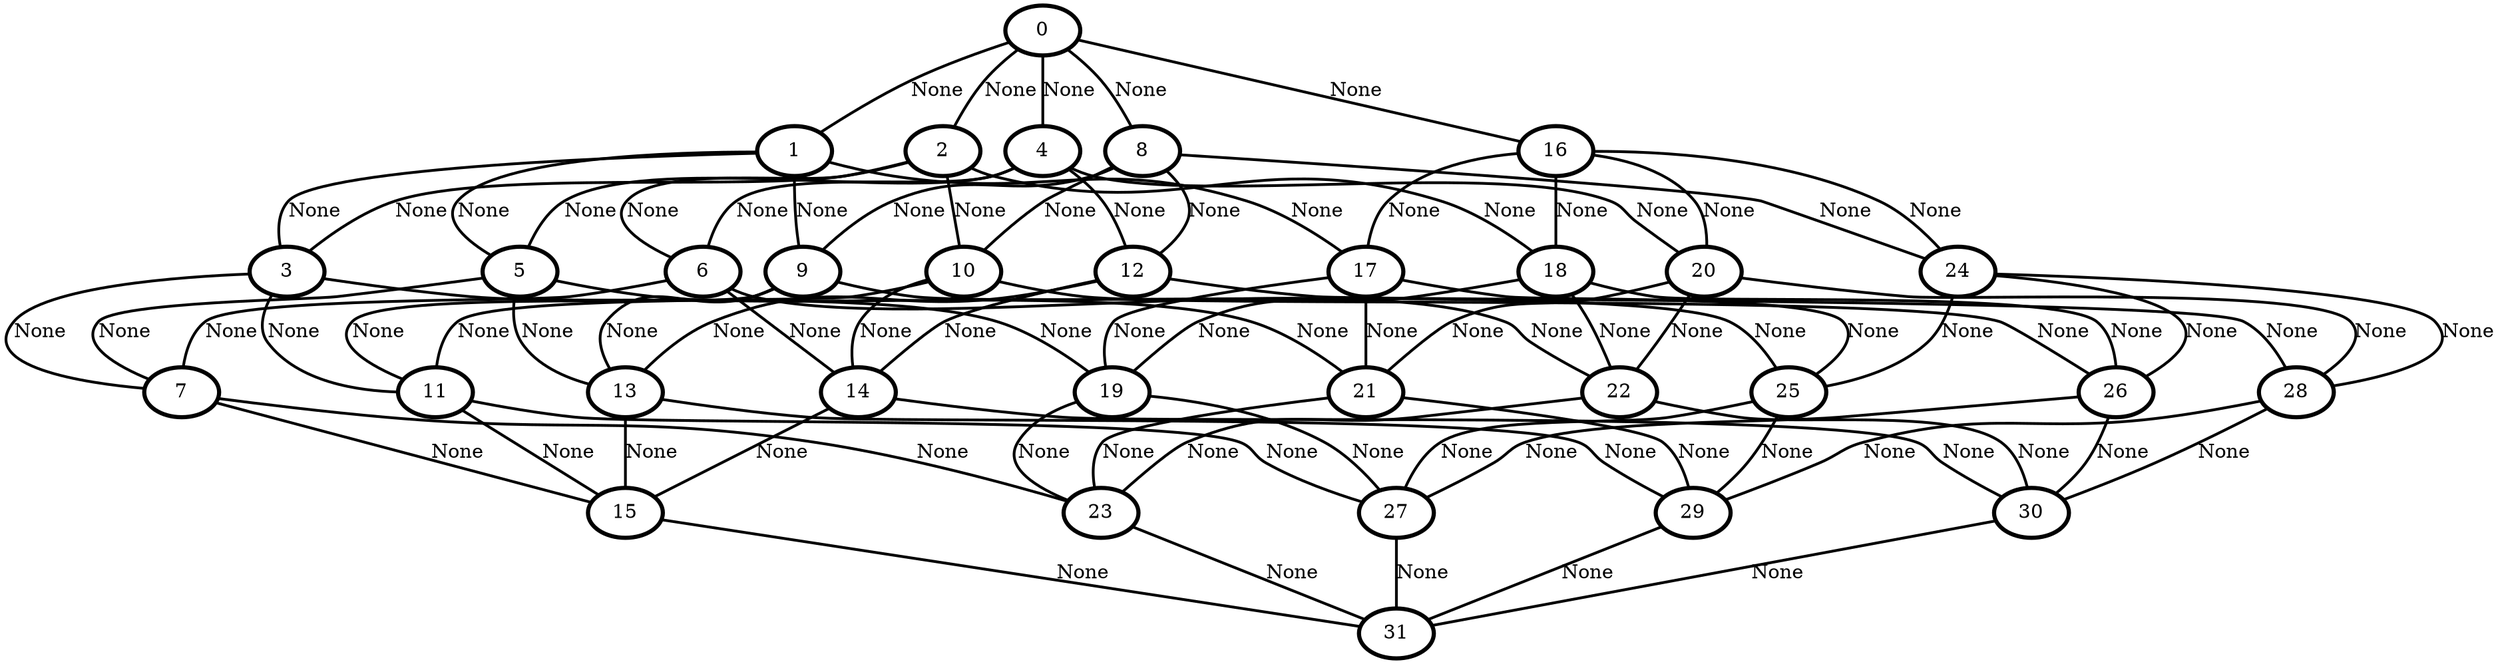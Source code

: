 graph G {
    0 [penwidth=3,label="0"]
    1 [penwidth=3,label="1"]
    2 [penwidth=3,label="2"]
    3 [penwidth=3,label="3"]
    4 [penwidth=3,label="4"]
    5 [penwidth=3,label="5"]
    6 [penwidth=3,label="6"]
    7 [penwidth=3,label="7"]
    8 [penwidth=3,label="8"]
    9 [penwidth=3,label="9"]
    10 [penwidth=3,label="10"]
    11 [penwidth=3,label="11"]
    12 [penwidth=3,label="12"]
    13 [penwidth=3,label="13"]
    14 [penwidth=3,label="14"]
    15 [penwidth=3,label="15"]
    16 [penwidth=3,label="16"]
    17 [penwidth=3,label="17"]
    18 [penwidth=3,label="18"]
    19 [penwidth=3,label="19"]
    20 [penwidth=3,label="20"]
    21 [penwidth=3,label="21"]
    22 [penwidth=3,label="22"]
    23 [penwidth=3,label="23"]
    24 [penwidth=3,label="24"]
    25 [penwidth=3,label="25"]
    26 [penwidth=3,label="26"]
    27 [penwidth=3,label="27"]
    28 [penwidth=3,label="28"]
    29 [penwidth=3,label="29"]
    30 [penwidth=3,label="30"]
    31 [penwidth=3,label="31"]

    0--1 [penwidth=2,label="None"]
    2--3 [penwidth=2,label="None"]
    4--5 [penwidth=2,label="None"]
    6--7 [penwidth=2,label="None"]
    8--9 [penwidth=2,label="None"]
    10--11 [penwidth=2,label="None"]
    12--13 [penwidth=2,label="None"]
    14--15 [penwidth=2,label="None"]
    16--17 [penwidth=2,label="None"]
    18--19 [penwidth=2,label="None"]
    20--21 [penwidth=2,label="None"]
    22--23 [penwidth=2,label="None"]
    24--25 [penwidth=2,label="None"]
    26--27 [penwidth=2,label="None"]
    28--29 [penwidth=2,label="None"]
    30--31 [penwidth=2,label="None"]
    0--2 [penwidth=2,label="None"]
    1--3 [penwidth=2,label="None"]
    4--6 [penwidth=2,label="None"]
    5--7 [penwidth=2,label="None"]
    8--10 [penwidth=2,label="None"]
    9--11 [penwidth=2,label="None"]
    12--14 [penwidth=2,label="None"]
    13--15 [penwidth=2,label="None"]
    16--18 [penwidth=2,label="None"]
    17--19 [penwidth=2,label="None"]
    20--22 [penwidth=2,label="None"]
    21--23 [penwidth=2,label="None"]
    24--26 [penwidth=2,label="None"]
    25--27 [penwidth=2,label="None"]
    28--30 [penwidth=2,label="None"]
    29--31 [penwidth=2,label="None"]
    0--4 [penwidth=2,label="None"]
    1--5 [penwidth=2,label="None"]
    2--6 [penwidth=2,label="None"]
    3--7 [penwidth=2,label="None"]
    8--12 [penwidth=2,label="None"]
    9--13 [penwidth=2,label="None"]
    10--14 [penwidth=2,label="None"]
    11--15 [penwidth=2,label="None"]
    16--20 [penwidth=2,label="None"]
    17--21 [penwidth=2,label="None"]
    18--22 [penwidth=2,label="None"]
    19--23 [penwidth=2,label="None"]
    24--28 [penwidth=2,label="None"]
    25--29 [penwidth=2,label="None"]
    26--30 [penwidth=2,label="None"]
    27--31 [penwidth=2,label="None"]
    0--8 [penwidth=2,label="None"]
    1--9 [penwidth=2,label="None"]
    2--10 [penwidth=2,label="None"]
    3--11 [penwidth=2,label="None"]
    4--12 [penwidth=2,label="None"]
    5--13 [penwidth=2,label="None"]
    6--14 [penwidth=2,label="None"]
    7--15 [penwidth=2,label="None"]
    16--24 [penwidth=2,label="None"]
    17--25 [penwidth=2,label="None"]
    18--26 [penwidth=2,label="None"]
    19--27 [penwidth=2,label="None"]
    20--28 [penwidth=2,label="None"]
    21--29 [penwidth=2,label="None"]
    22--30 [penwidth=2,label="None"]
    23--31 [penwidth=2,label="None"]
    0--16 [penwidth=2,label="None"]
    1--17 [penwidth=2,label="None"]
    2--18 [penwidth=2,label="None"]
    3--19 [penwidth=2,label="None"]
    4--20 [penwidth=2,label="None"]
    5--21 [penwidth=2,label="None"]
    6--22 [penwidth=2,label="None"]
    7--23 [penwidth=2,label="None"]
    8--24 [penwidth=2,label="None"]
    9--25 [penwidth=2,label="None"]
    10--26 [penwidth=2,label="None"]
    11--27 [penwidth=2,label="None"]
    12--28 [penwidth=2,label="None"]
    13--29 [penwidth=2,label="None"]
    14--30 [penwidth=2,label="None"]
    15--31 [penwidth=2,label="None"]
}
